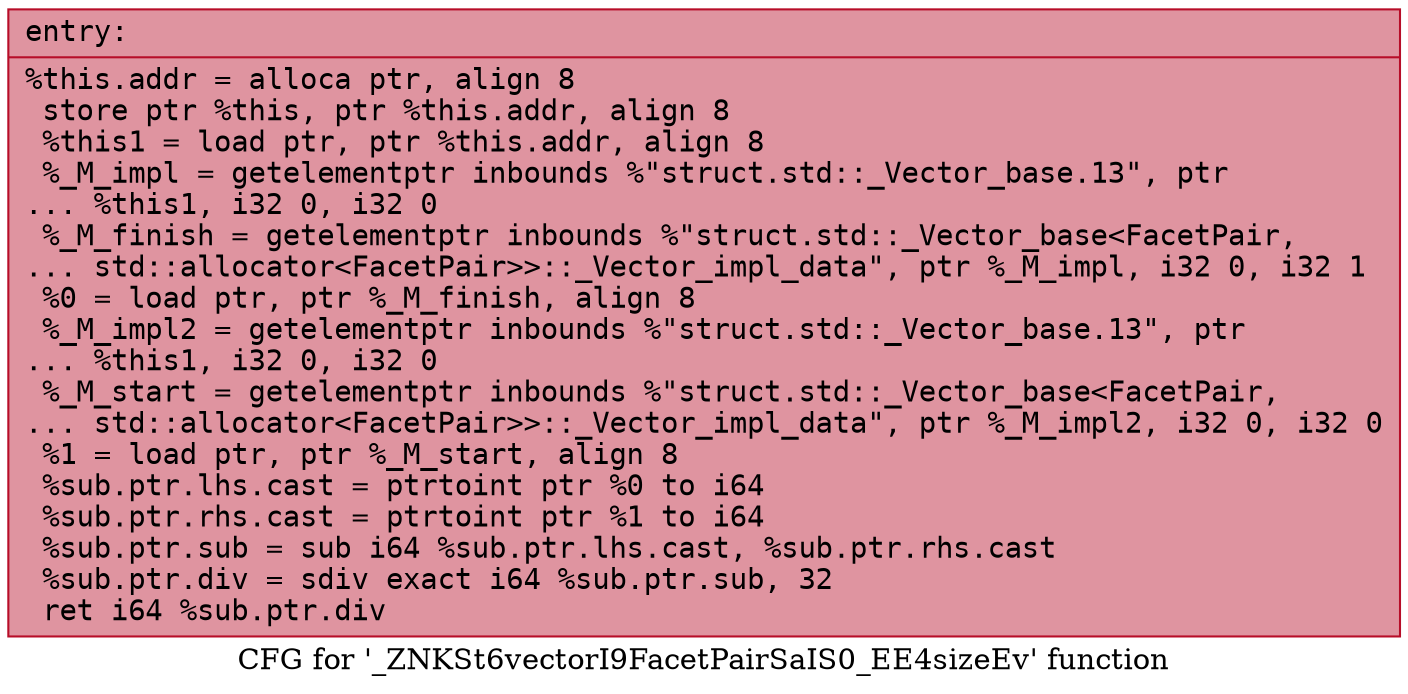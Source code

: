 digraph "CFG for '_ZNKSt6vectorI9FacetPairSaIS0_EE4sizeEv' function" {
	label="CFG for '_ZNKSt6vectorI9FacetPairSaIS0_EE4sizeEv' function";

	Node0x5606e0069c20 [shape=record,color="#b70d28ff", style=filled, fillcolor="#b70d2870" fontname="Courier",label="{entry:\l|  %this.addr = alloca ptr, align 8\l  store ptr %this, ptr %this.addr, align 8\l  %this1 = load ptr, ptr %this.addr, align 8\l  %_M_impl = getelementptr inbounds %\"struct.std::_Vector_base.13\", ptr\l... %this1, i32 0, i32 0\l  %_M_finish = getelementptr inbounds %\"struct.std::_Vector_base\<FacetPair,\l... std::allocator\<FacetPair\>\>::_Vector_impl_data\", ptr %_M_impl, i32 0, i32 1\l  %0 = load ptr, ptr %_M_finish, align 8\l  %_M_impl2 = getelementptr inbounds %\"struct.std::_Vector_base.13\", ptr\l... %this1, i32 0, i32 0\l  %_M_start = getelementptr inbounds %\"struct.std::_Vector_base\<FacetPair,\l... std::allocator\<FacetPair\>\>::_Vector_impl_data\", ptr %_M_impl2, i32 0, i32 0\l  %1 = load ptr, ptr %_M_start, align 8\l  %sub.ptr.lhs.cast = ptrtoint ptr %0 to i64\l  %sub.ptr.rhs.cast = ptrtoint ptr %1 to i64\l  %sub.ptr.sub = sub i64 %sub.ptr.lhs.cast, %sub.ptr.rhs.cast\l  %sub.ptr.div = sdiv exact i64 %sub.ptr.sub, 32\l  ret i64 %sub.ptr.div\l}"];
}

